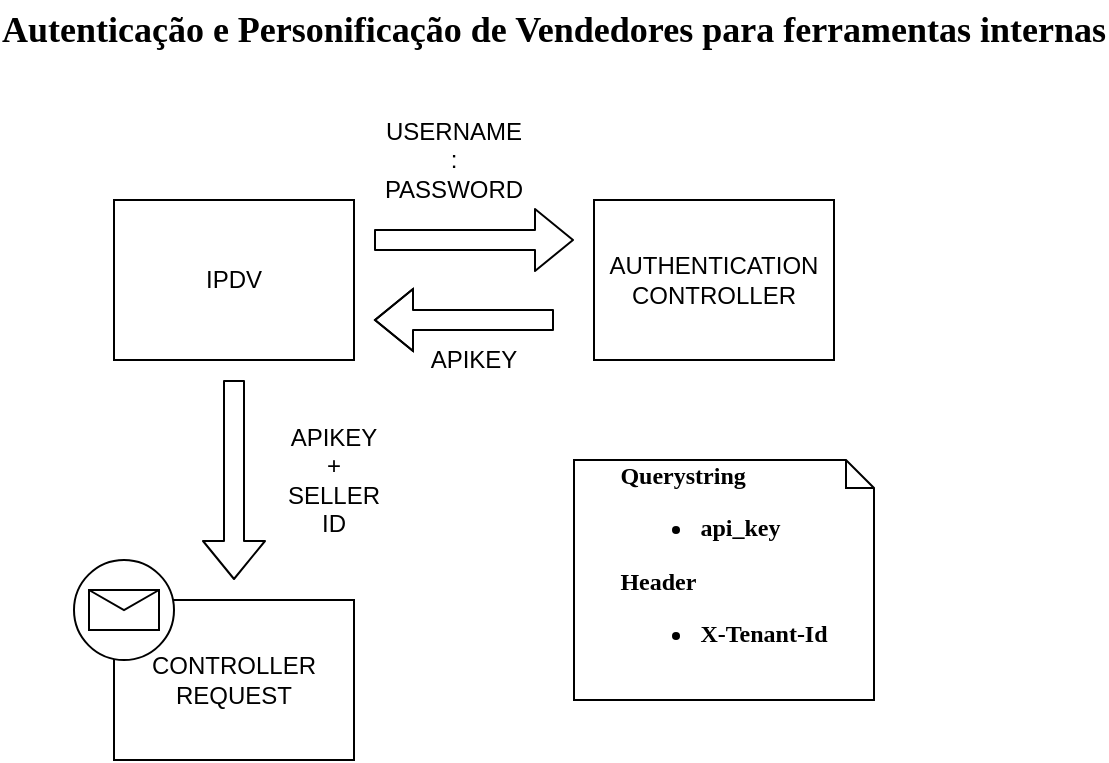 <mxfile version="13.7.5" type="github">
  <diagram id="kgpKYQtTHZ0yAKxKKP6v" name="Page-1">
    <mxGraphModel dx="1422" dy="794" grid="1" gridSize="10" guides="1" tooltips="1" connect="1" arrows="1" fold="1" page="1" pageScale="1" pageWidth="850" pageHeight="1100" math="0" shadow="0">
      <root>
        <mxCell id="0" />
        <mxCell id="1" parent="0" />
        <mxCell id="1a3mdHtGsTdjZt38TQyl-14" value="" style="group;align=left;" vertex="1" connectable="0" parent="1">
          <mxGeometry x="190" y="120" width="480" height="310" as="geometry" />
        </mxCell>
        <mxCell id="1a3mdHtGsTdjZt38TQyl-3" value="IPDV" style="rounded=0;whiteSpace=wrap;html=1;" vertex="1" parent="1a3mdHtGsTdjZt38TQyl-14">
          <mxGeometry x="20" y="30" width="120" height="80" as="geometry" />
        </mxCell>
        <mxCell id="1a3mdHtGsTdjZt38TQyl-4" value="" style="shape=flexArrow;endArrow=classic;html=1;" edge="1" parent="1a3mdHtGsTdjZt38TQyl-14">
          <mxGeometry width="50" height="50" relative="1" as="geometry">
            <mxPoint x="150" y="50" as="sourcePoint" />
            <mxPoint x="250" y="50" as="targetPoint" />
          </mxGeometry>
        </mxCell>
        <mxCell id="1a3mdHtGsTdjZt38TQyl-5" value="AUTHENTICATION&lt;br&gt;CONTROLLER" style="rounded=0;whiteSpace=wrap;html=1;" vertex="1" parent="1a3mdHtGsTdjZt38TQyl-14">
          <mxGeometry x="260" y="30" width="120" height="80" as="geometry" />
        </mxCell>
        <mxCell id="1a3mdHtGsTdjZt38TQyl-6" value="USERNAME : PASSWORD" style="text;html=1;strokeColor=none;fillColor=none;align=center;verticalAlign=middle;whiteSpace=wrap;rounded=0;" vertex="1" parent="1a3mdHtGsTdjZt38TQyl-14">
          <mxGeometry x="170" width="40" height="20" as="geometry" />
        </mxCell>
        <mxCell id="1a3mdHtGsTdjZt38TQyl-7" value="" style="shape=flexArrow;endArrow=classic;html=1;" edge="1" parent="1a3mdHtGsTdjZt38TQyl-14">
          <mxGeometry width="50" height="50" relative="1" as="geometry">
            <mxPoint x="240" y="90" as="sourcePoint" />
            <mxPoint x="150" y="90" as="targetPoint" />
            <Array as="points">
              <mxPoint x="210" y="90" />
            </Array>
          </mxGeometry>
        </mxCell>
        <mxCell id="1a3mdHtGsTdjZt38TQyl-8" value="APIKEY" style="text;html=1;strokeColor=none;fillColor=none;align=center;verticalAlign=middle;whiteSpace=wrap;rounded=0;" vertex="1" parent="1a3mdHtGsTdjZt38TQyl-14">
          <mxGeometry x="180" y="100" width="40" height="20" as="geometry" />
        </mxCell>
        <mxCell id="1a3mdHtGsTdjZt38TQyl-10" value="CONTROLLER&lt;br&gt;REQUEST" style="rounded=0;whiteSpace=wrap;html=1;" vertex="1" parent="1a3mdHtGsTdjZt38TQyl-14">
          <mxGeometry x="20" y="230" width="120" height="80" as="geometry" />
        </mxCell>
        <mxCell id="1a3mdHtGsTdjZt38TQyl-11" value="" style="shape=flexArrow;endArrow=classic;html=1;" edge="1" parent="1a3mdHtGsTdjZt38TQyl-14">
          <mxGeometry width="50" height="50" relative="1" as="geometry">
            <mxPoint x="80" y="120" as="sourcePoint" />
            <mxPoint x="80" y="220" as="targetPoint" />
          </mxGeometry>
        </mxCell>
        <mxCell id="1a3mdHtGsTdjZt38TQyl-12" value="APIKEY&lt;br&gt;+&lt;br&gt;SELLER ID" style="text;html=1;strokeColor=none;fillColor=none;align=center;verticalAlign=middle;whiteSpace=wrap;rounded=0;" vertex="1" parent="1a3mdHtGsTdjZt38TQyl-14">
          <mxGeometry x="110" y="160" width="40" height="20" as="geometry" />
        </mxCell>
        <mxCell id="1a3mdHtGsTdjZt38TQyl-13" value="" style="shape=mxgraph.bpmn.shape;html=1;verticalLabelPosition=bottom;labelBackgroundColor=#ffffff;verticalAlign=top;align=center;perimeter=ellipsePerimeter;outlineConnect=0;outline=standard;symbol=message;" vertex="1" parent="1a3mdHtGsTdjZt38TQyl-14">
          <mxGeometry y="210" width="50" height="50" as="geometry" />
        </mxCell>
        <mxCell id="1a3mdHtGsTdjZt38TQyl-15" value="&lt;div style=&quot;text-align: left&quot;&gt;&lt;span&gt;Querystring&amp;nbsp;&lt;/span&gt;&lt;/div&gt;&lt;div style=&quot;text-align: left&quot;&gt;&lt;ul&gt;&lt;li&gt;&lt;span&gt;api_key&lt;/span&gt;&lt;/li&gt;&lt;/ul&gt;&lt;/div&gt;&lt;div style=&quot;text-align: left&quot;&gt;&lt;span&gt;Header&lt;/span&gt;&lt;/div&gt;&lt;ul&gt;&lt;li&gt;X-Tenant-Id&lt;/li&gt;&lt;/ul&gt;" style="shape=note;whiteSpace=wrap;html=1;size=14;verticalAlign=top;align=center;spacingTop=-6;fontStyle=1;fontFamily=Verdana;" vertex="1" parent="1a3mdHtGsTdjZt38TQyl-14">
          <mxGeometry x="250" y="160" width="150" height="120" as="geometry" />
        </mxCell>
        <mxCell id="1a3mdHtGsTdjZt38TQyl-17" value="Autenticação e Personificação de Vendedores para ferramentas internas" style="text;align=center;fontStyle=1;verticalAlign=middle;spacingLeft=3;spacingRight=3;strokeColor=none;rotatable=0;points=[[0,0.5],[1,0.5]];portConstraint=eastwest;fontFamily=Verdana;fontSize=18;" vertex="1" parent="1">
          <mxGeometry x="390" y="50" width="80" height="26" as="geometry" />
        </mxCell>
      </root>
    </mxGraphModel>
  </diagram>
</mxfile>

